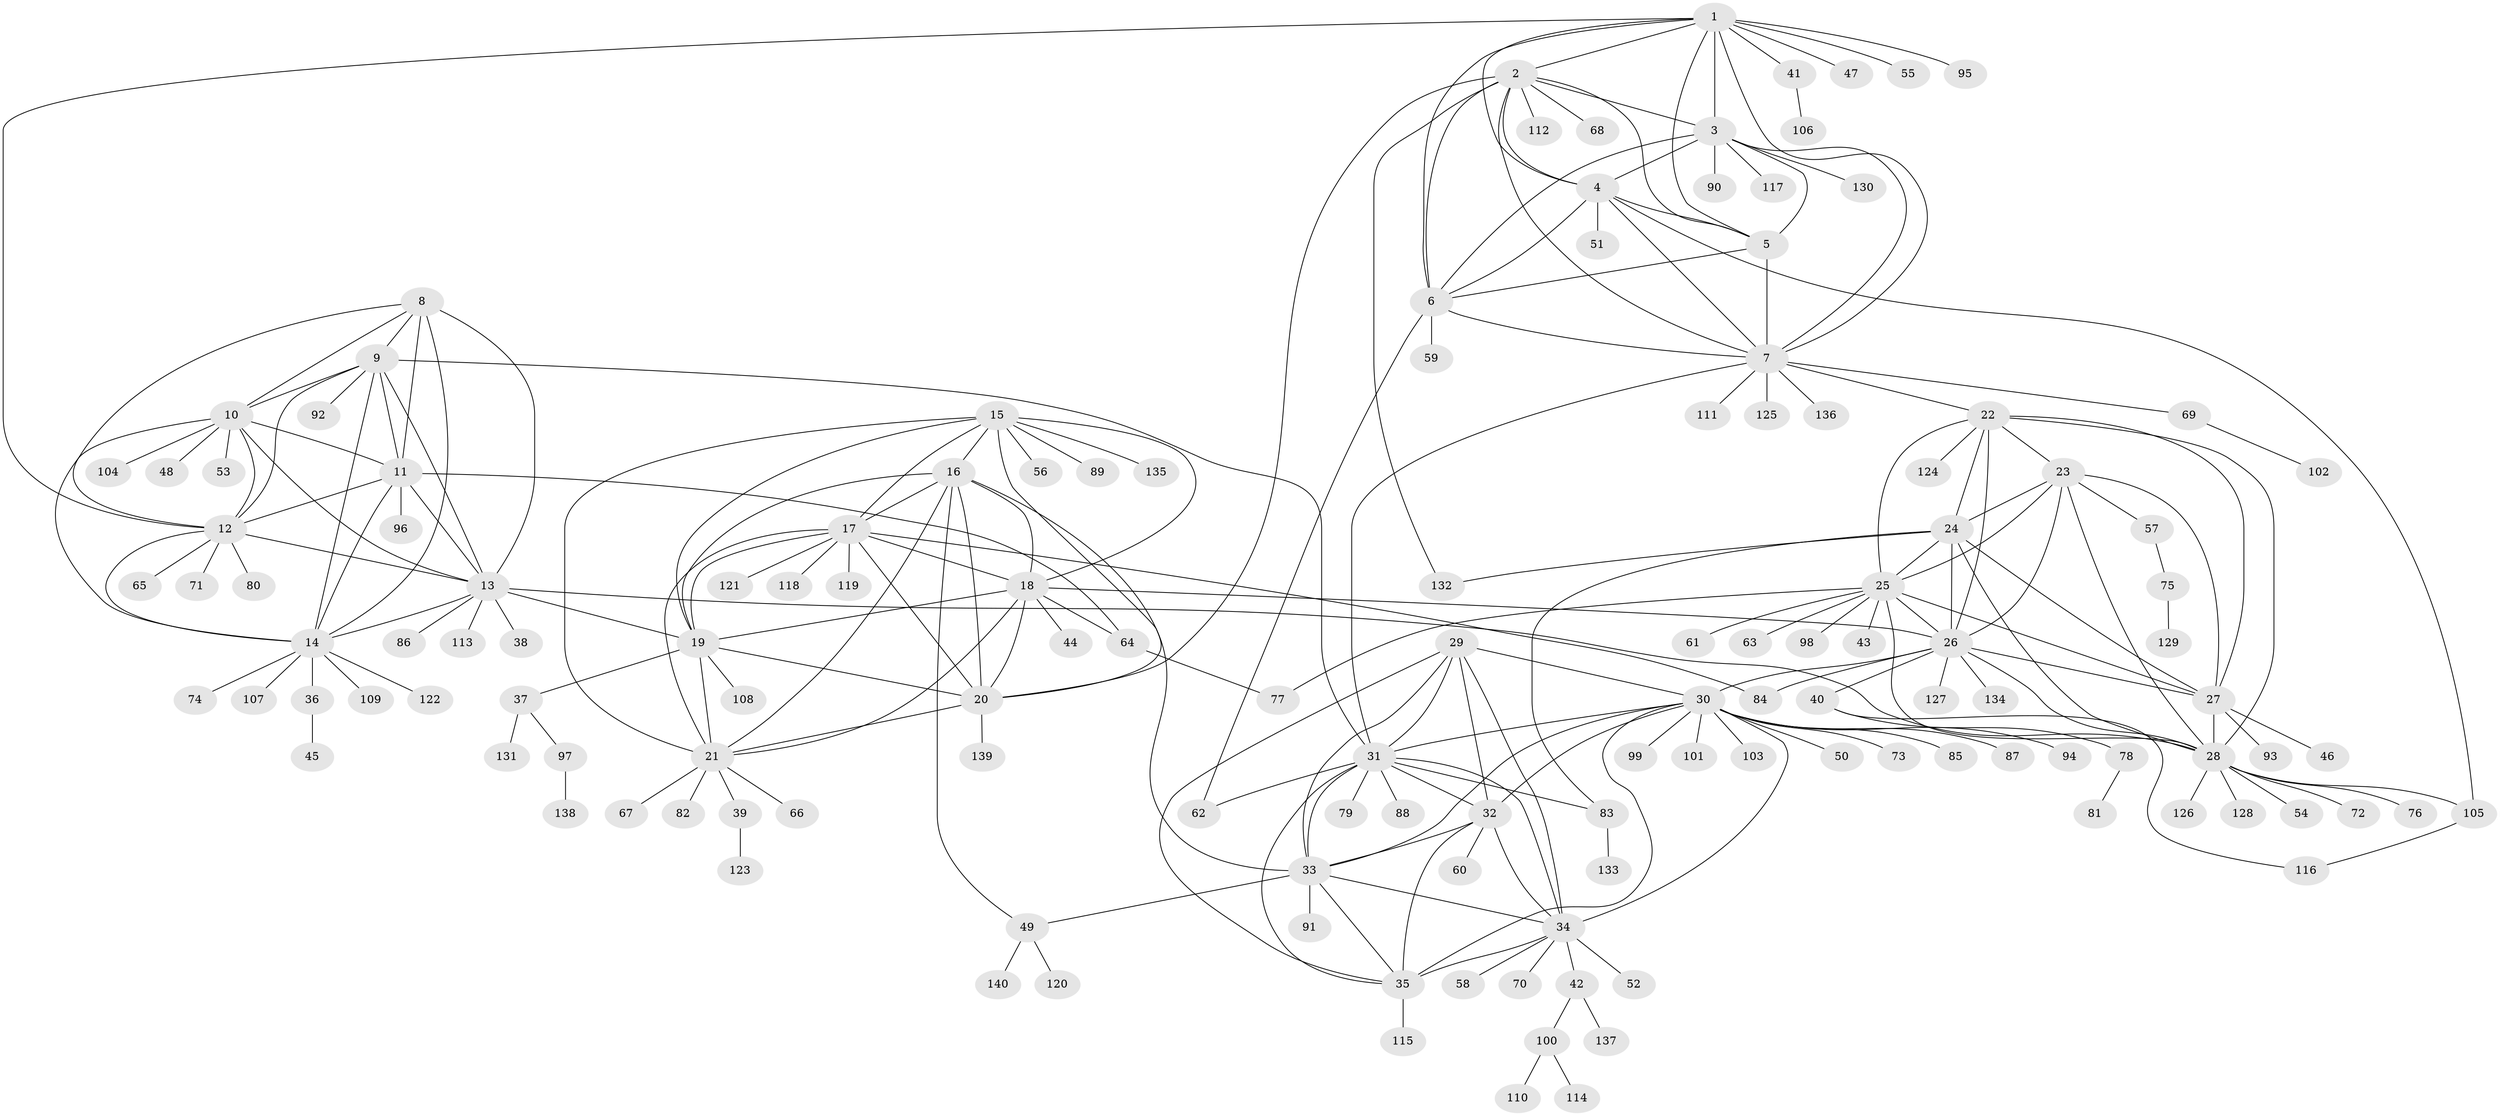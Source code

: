 // coarse degree distribution, {11: 0.02857142857142857, 6: 0.04285714285714286, 4: 0.04285714285714286, 9: 0.02857142857142857, 13: 0.014285714285714285, 5: 0.05714285714285714, 7: 0.04285714285714286, 10: 0.014285714285714285, 8: 0.014285714285714285, 2: 0.05714285714285714, 3: 0.04285714285714286, 1: 0.6142857142857143}
// Generated by graph-tools (version 1.1) at 2025/19/03/04/25 18:19:58]
// undirected, 140 vertices, 229 edges
graph export_dot {
graph [start="1"]
  node [color=gray90,style=filled];
  1;
  2;
  3;
  4;
  5;
  6;
  7;
  8;
  9;
  10;
  11;
  12;
  13;
  14;
  15;
  16;
  17;
  18;
  19;
  20;
  21;
  22;
  23;
  24;
  25;
  26;
  27;
  28;
  29;
  30;
  31;
  32;
  33;
  34;
  35;
  36;
  37;
  38;
  39;
  40;
  41;
  42;
  43;
  44;
  45;
  46;
  47;
  48;
  49;
  50;
  51;
  52;
  53;
  54;
  55;
  56;
  57;
  58;
  59;
  60;
  61;
  62;
  63;
  64;
  65;
  66;
  67;
  68;
  69;
  70;
  71;
  72;
  73;
  74;
  75;
  76;
  77;
  78;
  79;
  80;
  81;
  82;
  83;
  84;
  85;
  86;
  87;
  88;
  89;
  90;
  91;
  92;
  93;
  94;
  95;
  96;
  97;
  98;
  99;
  100;
  101;
  102;
  103;
  104;
  105;
  106;
  107;
  108;
  109;
  110;
  111;
  112;
  113;
  114;
  115;
  116;
  117;
  118;
  119;
  120;
  121;
  122;
  123;
  124;
  125;
  126;
  127;
  128;
  129;
  130;
  131;
  132;
  133;
  134;
  135;
  136;
  137;
  138;
  139;
  140;
  1 -- 2;
  1 -- 3;
  1 -- 4;
  1 -- 5;
  1 -- 6;
  1 -- 7;
  1 -- 12;
  1 -- 41;
  1 -- 47;
  1 -- 55;
  1 -- 95;
  2 -- 3;
  2 -- 4;
  2 -- 5;
  2 -- 6;
  2 -- 7;
  2 -- 20;
  2 -- 68;
  2 -- 112;
  2 -- 132;
  3 -- 4;
  3 -- 5;
  3 -- 6;
  3 -- 7;
  3 -- 90;
  3 -- 117;
  3 -- 130;
  4 -- 5;
  4 -- 6;
  4 -- 7;
  4 -- 51;
  4 -- 105;
  5 -- 6;
  5 -- 7;
  6 -- 7;
  6 -- 59;
  6 -- 62;
  7 -- 22;
  7 -- 31;
  7 -- 69;
  7 -- 111;
  7 -- 125;
  7 -- 136;
  8 -- 9;
  8 -- 10;
  8 -- 11;
  8 -- 12;
  8 -- 13;
  8 -- 14;
  9 -- 10;
  9 -- 11;
  9 -- 12;
  9 -- 13;
  9 -- 14;
  9 -- 31;
  9 -- 92;
  10 -- 11;
  10 -- 12;
  10 -- 13;
  10 -- 14;
  10 -- 48;
  10 -- 53;
  10 -- 104;
  11 -- 12;
  11 -- 13;
  11 -- 14;
  11 -- 64;
  11 -- 96;
  12 -- 13;
  12 -- 14;
  12 -- 65;
  12 -- 71;
  12 -- 80;
  13 -- 14;
  13 -- 19;
  13 -- 28;
  13 -- 38;
  13 -- 86;
  13 -- 113;
  14 -- 36;
  14 -- 74;
  14 -- 107;
  14 -- 109;
  14 -- 122;
  15 -- 16;
  15 -- 17;
  15 -- 18;
  15 -- 19;
  15 -- 20;
  15 -- 21;
  15 -- 56;
  15 -- 89;
  15 -- 135;
  16 -- 17;
  16 -- 18;
  16 -- 19;
  16 -- 20;
  16 -- 21;
  16 -- 33;
  16 -- 49;
  17 -- 18;
  17 -- 19;
  17 -- 20;
  17 -- 21;
  17 -- 84;
  17 -- 118;
  17 -- 119;
  17 -- 121;
  18 -- 19;
  18 -- 20;
  18 -- 21;
  18 -- 26;
  18 -- 44;
  18 -- 64;
  19 -- 20;
  19 -- 21;
  19 -- 37;
  19 -- 108;
  20 -- 21;
  20 -- 139;
  21 -- 39;
  21 -- 66;
  21 -- 67;
  21 -- 82;
  22 -- 23;
  22 -- 24;
  22 -- 25;
  22 -- 26;
  22 -- 27;
  22 -- 28;
  22 -- 124;
  23 -- 24;
  23 -- 25;
  23 -- 26;
  23 -- 27;
  23 -- 28;
  23 -- 57;
  24 -- 25;
  24 -- 26;
  24 -- 27;
  24 -- 28;
  24 -- 83;
  24 -- 132;
  25 -- 26;
  25 -- 27;
  25 -- 28;
  25 -- 43;
  25 -- 61;
  25 -- 63;
  25 -- 77;
  25 -- 98;
  26 -- 27;
  26 -- 28;
  26 -- 30;
  26 -- 40;
  26 -- 84;
  26 -- 127;
  26 -- 134;
  27 -- 28;
  27 -- 46;
  27 -- 93;
  28 -- 54;
  28 -- 72;
  28 -- 76;
  28 -- 105;
  28 -- 126;
  28 -- 128;
  29 -- 30;
  29 -- 31;
  29 -- 32;
  29 -- 33;
  29 -- 34;
  29 -- 35;
  30 -- 31;
  30 -- 32;
  30 -- 33;
  30 -- 34;
  30 -- 35;
  30 -- 50;
  30 -- 73;
  30 -- 85;
  30 -- 87;
  30 -- 94;
  30 -- 99;
  30 -- 101;
  30 -- 103;
  31 -- 32;
  31 -- 33;
  31 -- 34;
  31 -- 35;
  31 -- 62;
  31 -- 79;
  31 -- 83;
  31 -- 88;
  32 -- 33;
  32 -- 34;
  32 -- 35;
  32 -- 60;
  33 -- 34;
  33 -- 35;
  33 -- 49;
  33 -- 91;
  34 -- 35;
  34 -- 42;
  34 -- 52;
  34 -- 58;
  34 -- 70;
  35 -- 115;
  36 -- 45;
  37 -- 97;
  37 -- 131;
  39 -- 123;
  40 -- 78;
  40 -- 116;
  41 -- 106;
  42 -- 100;
  42 -- 137;
  49 -- 120;
  49 -- 140;
  57 -- 75;
  64 -- 77;
  69 -- 102;
  75 -- 129;
  78 -- 81;
  83 -- 133;
  97 -- 138;
  100 -- 110;
  100 -- 114;
  105 -- 116;
}
